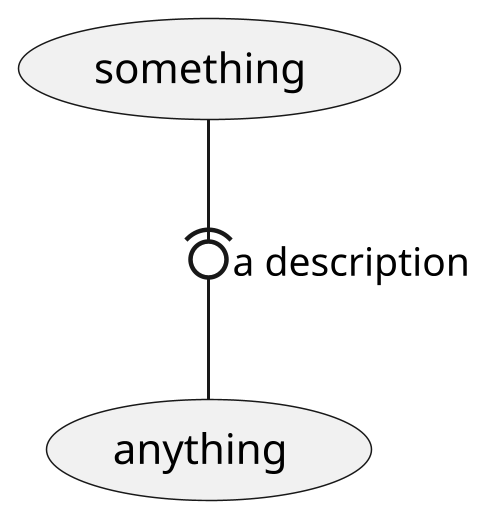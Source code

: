 {
  "sha1": "c3k26mphefda94qmzwj6xglrgcfvo4l",
  "insertion": {
    "when": "2024-06-01T09:03:00.841Z",
    "url": "https://forum.plantuml.net/13091/differences-between-outputs-arrowlollipopcolor-component",
    "user": "plantuml@gmail.com"
  }
}
@startuml
scale 3
(something) -(0- (anything) : a description
@enduml
